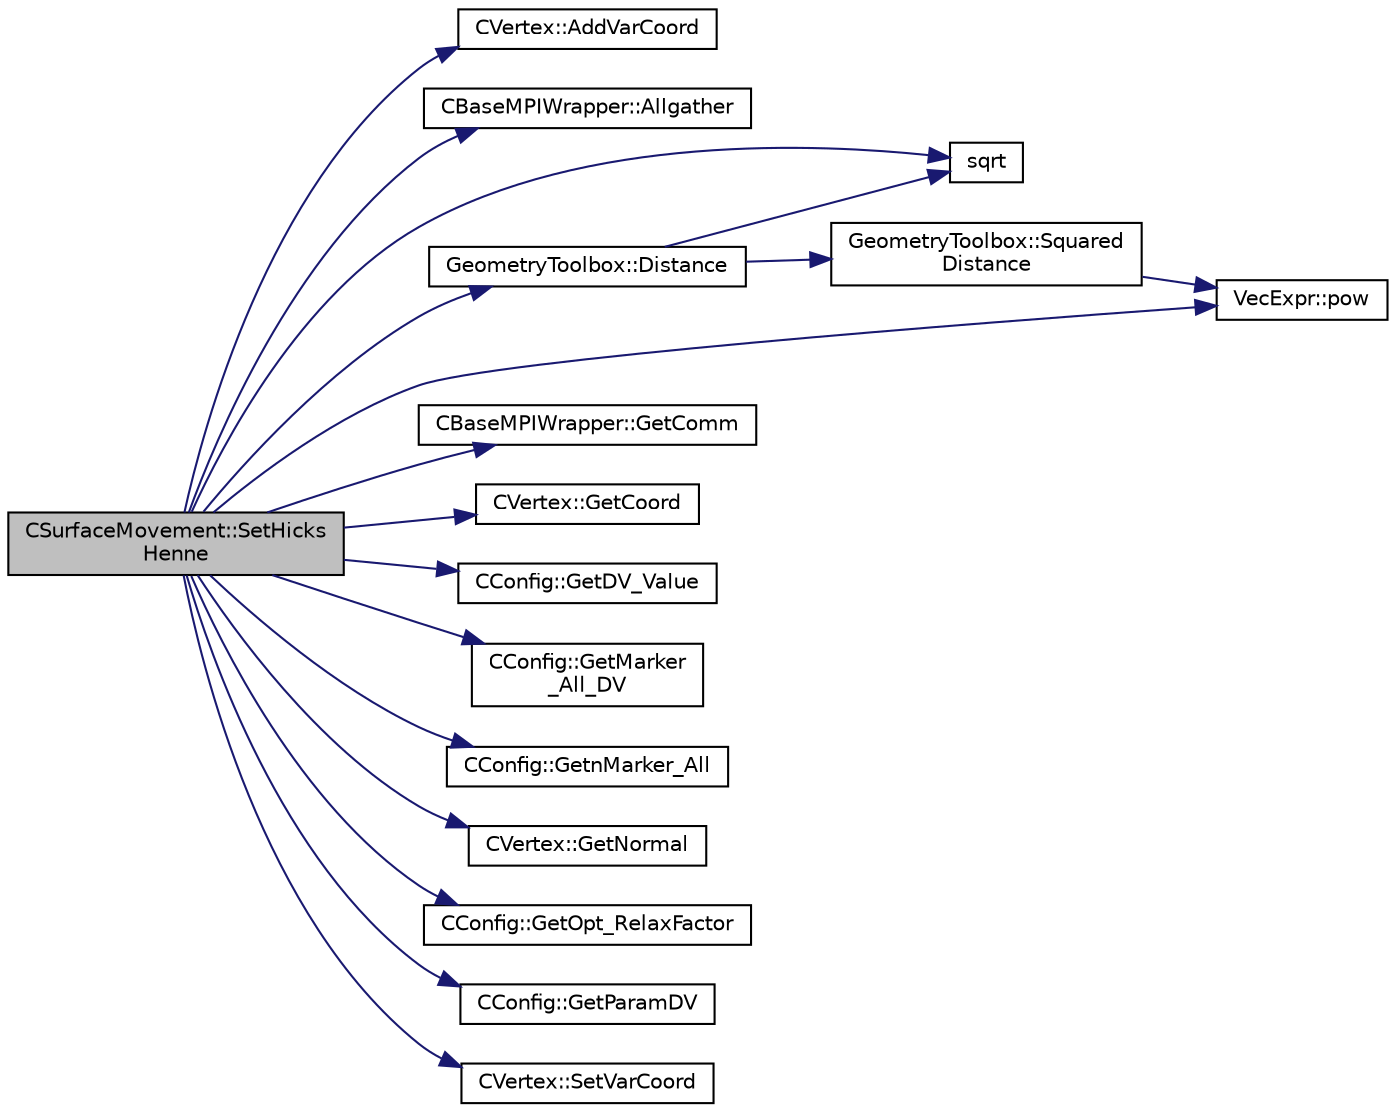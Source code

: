 digraph "CSurfaceMovement::SetHicksHenne"
{
 // LATEX_PDF_SIZE
  edge [fontname="Helvetica",fontsize="10",labelfontname="Helvetica",labelfontsize="10"];
  node [fontname="Helvetica",fontsize="10",shape=record];
  rankdir="LR";
  Node1 [label="CSurfaceMovement::SetHicks\lHenne",height=0.2,width=0.4,color="black", fillcolor="grey75", style="filled", fontcolor="black",tooltip="Set a Hicks-Henne deformation bump functions on an airfoil."];
  Node1 -> Node2 [color="midnightblue",fontsize="10",style="solid",fontname="Helvetica"];
  Node2 [label="CVertex::AddVarCoord",height=0.2,width=0.4,color="black", fillcolor="white", style="filled",URL="$classCVertex.html#a48027692d25e79b6202d0b2ae303aef5",tooltip="Add the value of the coordinate variation due to a surface modification."];
  Node1 -> Node3 [color="midnightblue",fontsize="10",style="solid",fontname="Helvetica"];
  Node3 [label="CBaseMPIWrapper::Allgather",height=0.2,width=0.4,color="black", fillcolor="white", style="filled",URL="$classCBaseMPIWrapper.html#a137ef06ade0c4f94d2a61f9b8817b6a7",tooltip=" "];
  Node1 -> Node4 [color="midnightblue",fontsize="10",style="solid",fontname="Helvetica"];
  Node4 [label="GeometryToolbox::Distance",height=0.2,width=0.4,color="black", fillcolor="white", style="filled",URL="$group__GeometryToolbox.html#ga600fb4ee993ae4c3b985082d51994881",tooltip=" "];
  Node4 -> Node5 [color="midnightblue",fontsize="10",style="solid",fontname="Helvetica"];
  Node5 [label="sqrt",height=0.2,width=0.4,color="black", fillcolor="white", style="filled",URL="$group__SIMD.html#ga54a1925ab40fb4249ea255072520de35",tooltip=" "];
  Node4 -> Node6 [color="midnightblue",fontsize="10",style="solid",fontname="Helvetica"];
  Node6 [label="GeometryToolbox::Squared\lDistance",height=0.2,width=0.4,color="black", fillcolor="white", style="filled",URL="$group__GeometryToolbox.html#ga3db86410486389a5cda59b3d0ab17f66",tooltip=" "];
  Node6 -> Node7 [color="midnightblue",fontsize="10",style="solid",fontname="Helvetica"];
  Node7 [label="VecExpr::pow",height=0.2,width=0.4,color="black", fillcolor="white", style="filled",URL="$group__VecExpr.html#ga7fb255e1f2a1773d3cc6ff7bee1aadd2",tooltip=" "];
  Node1 -> Node8 [color="midnightblue",fontsize="10",style="solid",fontname="Helvetica"];
  Node8 [label="CBaseMPIWrapper::GetComm",height=0.2,width=0.4,color="black", fillcolor="white", style="filled",URL="$classCBaseMPIWrapper.html#a8154391fc3522954802889d81d4ef5da",tooltip=" "];
  Node1 -> Node9 [color="midnightblue",fontsize="10",style="solid",fontname="Helvetica"];
  Node9 [label="CVertex::GetCoord",height=0.2,width=0.4,color="black", fillcolor="white", style="filled",URL="$classCVertex.html#a3bc05f783b457bc722860db06bf14871",tooltip="Get the value of the cartesian coordinate for the vertex."];
  Node1 -> Node10 [color="midnightblue",fontsize="10",style="solid",fontname="Helvetica"];
  Node10 [label="CConfig::GetDV_Value",height=0.2,width=0.4,color="black", fillcolor="white", style="filled",URL="$classCConfig.html#af6f7c23871fd1b634ff53432ef1d04b9",tooltip="Value of the design variable step, we use this value in design problems."];
  Node1 -> Node11 [color="midnightblue",fontsize="10",style="solid",fontname="Helvetica"];
  Node11 [label="CConfig::GetMarker\l_All_DV",height=0.2,width=0.4,color="black", fillcolor="white", style="filled",URL="$classCConfig.html#aaae83227f09eb4581bd01093377240be",tooltip="Get the DV information for a marker val_marker."];
  Node1 -> Node12 [color="midnightblue",fontsize="10",style="solid",fontname="Helvetica"];
  Node12 [label="CConfig::GetnMarker_All",height=0.2,width=0.4,color="black", fillcolor="white", style="filled",URL="$classCConfig.html#a459dee039e618d21a5d78db61c221240",tooltip="Get the total number of boundary markers of the local process including send/receive domains."];
  Node1 -> Node13 [color="midnightblue",fontsize="10",style="solid",fontname="Helvetica"];
  Node13 [label="CVertex::GetNormal",height=0.2,width=0.4,color="black", fillcolor="white", style="filled",URL="$classCVertex.html#a57cacfe764770e6c0e54c278cb584f7c",tooltip="Copy the the normal vector of a face."];
  Node1 -> Node14 [color="midnightblue",fontsize="10",style="solid",fontname="Helvetica"];
  Node14 [label="CConfig::GetOpt_RelaxFactor",height=0.2,width=0.4,color="black", fillcolor="white", style="filled",URL="$classCConfig.html#a8337efa2e48c252eca24825437cb288b",tooltip="Get the scale factor for the line search."];
  Node1 -> Node15 [color="midnightblue",fontsize="10",style="solid",fontname="Helvetica"];
  Node15 [label="CConfig::GetParamDV",height=0.2,width=0.4,color="black", fillcolor="white", style="filled",URL="$classCConfig.html#a59a16b5d22ccd10cf9e3bd7790fdf7c3",tooltip="Get a parameter of the particular design variable."];
  Node1 -> Node7 [color="midnightblue",fontsize="10",style="solid",fontname="Helvetica"];
  Node1 -> Node16 [color="midnightblue",fontsize="10",style="solid",fontname="Helvetica"];
  Node16 [label="CVertex::SetVarCoord",height=0.2,width=0.4,color="black", fillcolor="white", style="filled",URL="$classCVertex.html#ab705d7477e40e6291d9633dcf8fa5ef3",tooltip="Set the value of the coordinate variation due to a surface modification."];
  Node1 -> Node5 [color="midnightblue",fontsize="10",style="solid",fontname="Helvetica"];
}
